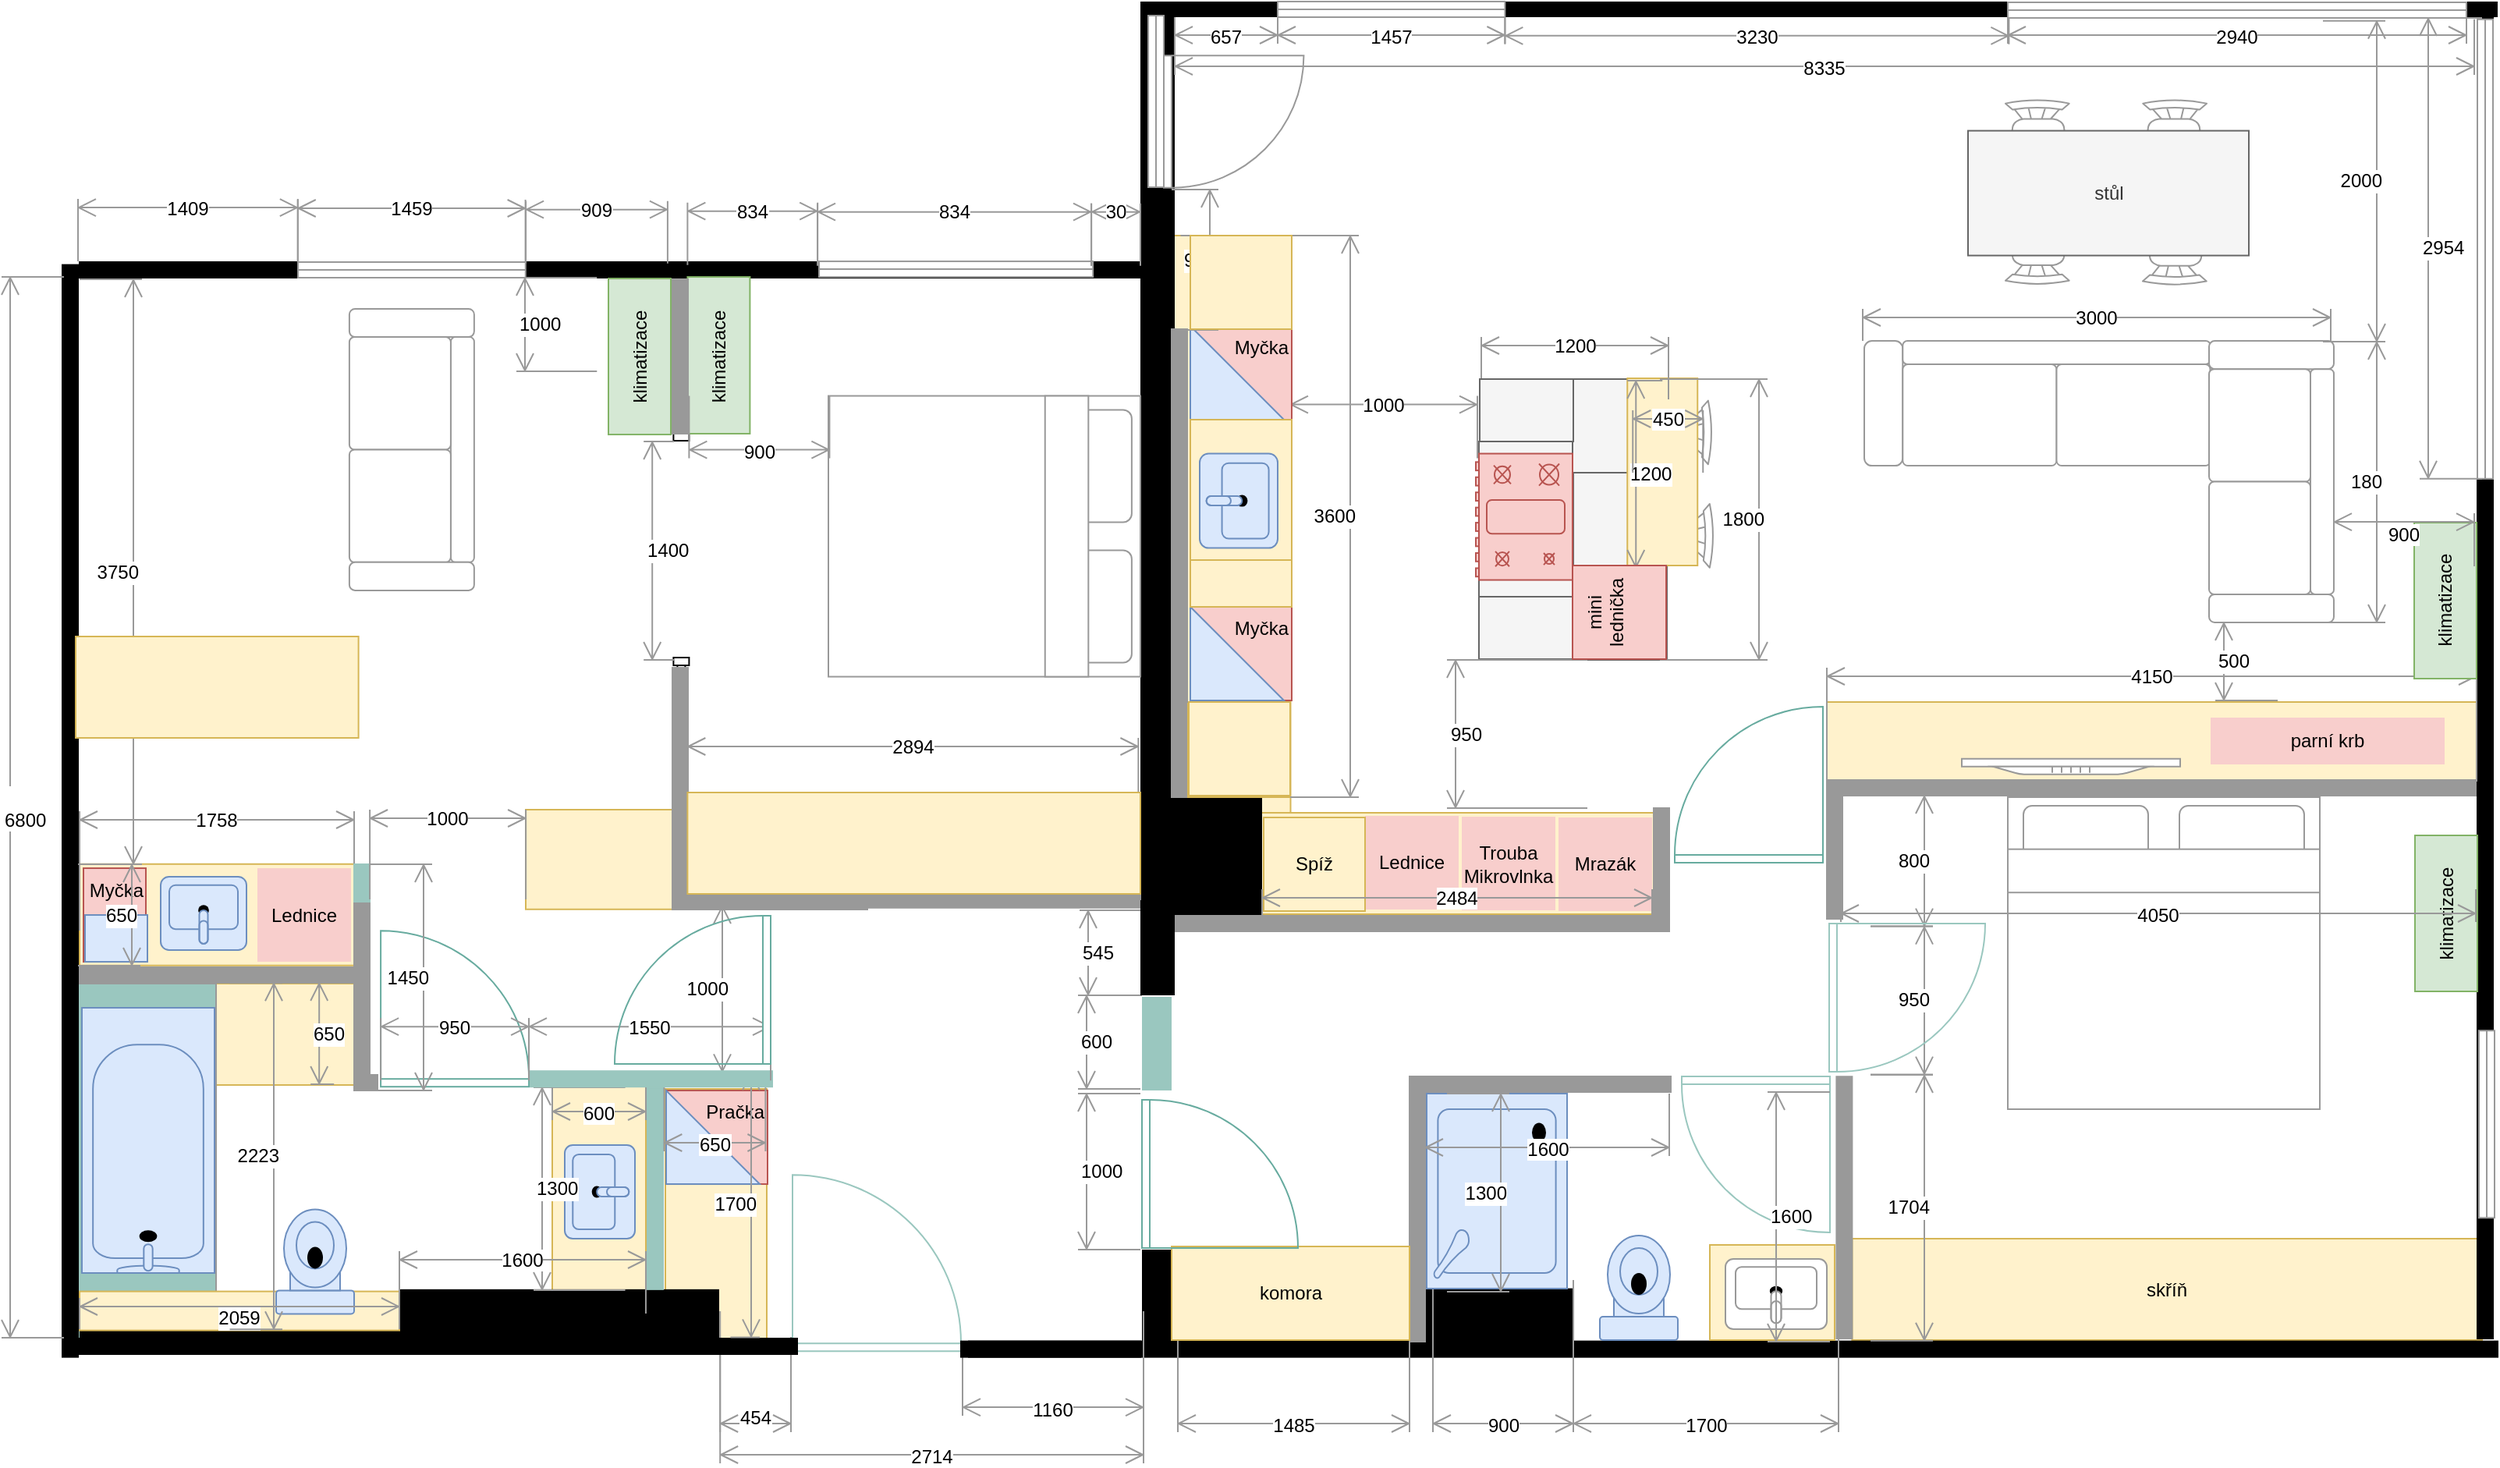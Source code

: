 <mxfile version="20.3.0" type="device" pages="2"><diagram name="final" id="XXkyyG7cjRjCyN1U1evf"><mxGraphModel dx="971" dy="581" grid="1" gridSize="10" guides="1" tooltips="1" connect="1" arrows="1" fold="1" page="1" pageScale="1" pageWidth="1600" pageHeight="900" math="0" shadow="0"><root><mxCell id="Y1d_Y8mFnG5rgUhIbYN4-0"/><mxCell id="Y1d_Y8mFnG5rgUhIbYN4-1" style="" parent="Y1d_Y8mFnG5rgUhIbYN4-0"/><mxCell id="wNwYOu1oSmd2B3xHvBIr-4" value="" style="verticalLabelPosition=bottom;html=1;verticalAlign=top;align=center;shape=mxgraph.floorplan.doorDoublePocket;dx=0.25;direction=south;" vertex="1" parent="Y1d_Y8mFnG5rgUhIbYN4-1"><mxGeometry x="520.7" y="945.02" width="10" height="297.98" as="geometry"/></mxCell><mxCell id="wNwYOu1oSmd2B3xHvBIr-9" value="" style="rounded=0;whiteSpace=wrap;html=1;strokeColor=#d6b656;fillColor=#fff2cc;" vertex="1" parent="Y1d_Y8mFnG5rgUhIbYN4-1"><mxGeometry x="426" y="1261" width="95" height="63.88" as="geometry"/></mxCell><mxCell id="dlaSFEgbOHSp_Yv1qm88-4" value="" style="rounded=0;whiteSpace=wrap;html=1;strokeColor=#d6b656;fillColor=#fff2cc;" parent="Y1d_Y8mFnG5rgUhIbYN4-1" vertex="1"><mxGeometry x="140" y="1295.88" width="176" height="65" as="geometry"/></mxCell><mxCell id="wNwYOu1oSmd2B3xHvBIr-12" value="Lednice" style="rounded=0;whiteSpace=wrap;html=1;strokeColor=none;fillColor=#f8cecc;" vertex="1" parent="Y1d_Y8mFnG5rgUhIbYN4-1"><mxGeometry x="254" y="1298.52" width="60" height="60" as="geometry"/></mxCell><mxCell id="umqtz5LBIBwp-vgU0rbR-0" value="" style="rounded=0;whiteSpace=wrap;html=1;strokeColor=#d6b656;fillColor=#fff2cc;" parent="Y1d_Y8mFnG5rgUhIbYN4-1" vertex="1"><mxGeometry x="840" y="893.5" width="76" height="60" as="geometry"/></mxCell><mxCell id="GzdEVBB69W_I0W28CCbH-23" value="" style="rounded=0;whiteSpace=wrap;html=1;strokeColor=none;fillColor=#9AC7BF;" parent="Y1d_Y8mFnG5rgUhIbYN4-1" vertex="1"><mxGeometry x="821" y="1381" width="19" height="60" as="geometry"/></mxCell><mxCell id="GzdEVBB69W_I0W28CCbH-20" value="" style="rounded=0;whiteSpace=wrap;html=1;strokeColor=#d6b656;fillColor=#fff2cc;" parent="Y1d_Y8mFnG5rgUhIbYN4-1" vertex="1"><mxGeometry x="227.5" y="1372.49" width="90" height="65" as="geometry"/></mxCell><mxCell id="Y1d_Y8mFnG5rgUhIbYN4-9" value="" style="rounded=0;whiteSpace=wrap;html=1;strokeColor=#d6b656;fillColor=#fff2cc;" parent="Y1d_Y8mFnG5rgUhIbYN4-1" vertex="1"><mxGeometry x="1260" y="1192" width="416.5" height="50" as="geometry"/></mxCell><mxCell id="kgIcj0SSi13MYvcokUcW-0" value="parní krb" style="rounded=0;whiteSpace=wrap;html=1;strokeColor=none;fillColor=#f8cecc;" parent="Y1d_Y8mFnG5rgUhIbYN4-1" vertex="1"><mxGeometry x="1506" y="1202" width="150" height="30" as="geometry"/></mxCell><mxCell id="Y1d_Y8mFnG5rgUhIbYN4-94" value="" style="rounded=0;whiteSpace=wrap;html=1;strokeColor=#666666;fillColor=#f5f5f5;fontColor=#333333;" parent="Y1d_Y8mFnG5rgUhIbYN4-1" vertex="1"><mxGeometry x="1037.5" y="985" width="120" height="180" as="geometry"/></mxCell><mxCell id="7KxGRzgdTxqcZrLjXmd6-15" value="" style="rounded=0;whiteSpace=wrap;html=1;strokeColor=#666666;fillColor=#f5f5f5;fontColor=#333333;" parent="Y1d_Y8mFnG5rgUhIbYN4-1" vertex="1"><mxGeometry x="1097.5" y="1045" width="60" height="60" as="geometry"/></mxCell><mxCell id="7KxGRzgdTxqcZrLjXmd6-16" value="" style="rounded=0;whiteSpace=wrap;html=1;strokeColor=#666666;fillColor=#f5f5f5;fontColor=#333333;" parent="Y1d_Y8mFnG5rgUhIbYN4-1" vertex="1"><mxGeometry x="1097.5" y="1105" width="60" height="60" as="geometry"/></mxCell><mxCell id="7KxGRzgdTxqcZrLjXmd6-9" value="" style="rounded=0;whiteSpace=wrap;html=1;strokeColor=#666666;fillColor=#f5f5f5;fontColor=#333333;" parent="Y1d_Y8mFnG5rgUhIbYN4-1" vertex="1"><mxGeometry x="1037" y="1025" width="60" height="100" as="geometry"/></mxCell><mxCell id="Y1d_Y8mFnG5rgUhIbYN4-13" value="" style="rounded=0;whiteSpace=wrap;html=1;strokeColor=#d6b656;fillColor=#fff2cc;" parent="Y1d_Y8mFnG5rgUhIbYN4-1" vertex="1"><mxGeometry x="841" y="893" width="75.25" height="440" as="geometry"/></mxCell><mxCell id="1fnJVqg-X14begiSK9a3-0" value="" style="rounded=0;whiteSpace=wrap;html=1;strokeColor=#999999;fillColor=#9AC7BF;" parent="Y1d_Y8mFnG5rgUhIbYN4-1" vertex="1"><mxGeometry x="137.5" y="1372.49" width="90" height="227.51" as="geometry"/></mxCell><mxCell id="Y1d_Y8mFnG5rgUhIbYN4-2" value="" style="rounded=0;whiteSpace=wrap;html=1;strokeColor=#d6b656;fillColor=#fff2cc;" parent="Y1d_Y8mFnG5rgUhIbYN4-1" vertex="1"><mxGeometry x="890" y="1263" width="259" height="65" as="geometry"/></mxCell><mxCell id="Y1d_Y8mFnG5rgUhIbYN4-3" value="" style="rounded=0;whiteSpace=wrap;html=1;strokeColor=#d6b656;fillColor=#fff2cc;" parent="Y1d_Y8mFnG5rgUhIbYN4-1" vertex="1"><mxGeometry x="515.5" y="1440" width="65" height="165" as="geometry"/></mxCell><mxCell id="Y1d_Y8mFnG5rgUhIbYN4-5" value="" style="rounded=0;whiteSpace=wrap;html=1;strokeColor=#d6b656;fillColor=#fff2cc;" parent="Y1d_Y8mFnG5rgUhIbYN4-1" vertex="1"><mxGeometry x="443" y="1438.51" width="60" height="133.98" as="geometry"/></mxCell><mxCell id="Y1d_Y8mFnG5rgUhIbYN4-6" value="" style="verticalLabelPosition=bottom;html=1;verticalAlign=top;align=center;shape=mxgraph.floorplan.chair;strokeColor=#999999;fillColor=#FFFFFF;direction=west;flipH=1;" parent="Y1d_Y8mFnG5rgUhIbYN4-1" vertex="1"><mxGeometry x="1374.5" y="872.6" width="41" height="52" as="geometry"/></mxCell><mxCell id="Y1d_Y8mFnG5rgUhIbYN4-7" value="" style="verticalLabelPosition=bottom;html=1;verticalAlign=top;align=center;shape=mxgraph.floorplan.chair;strokeColor=#999999;fillColor=#FFFFFF;direction=west;flipH=1;" parent="Y1d_Y8mFnG5rgUhIbYN4-1" vertex="1"><mxGeometry x="1462.5" y="873" width="41" height="52" as="geometry"/></mxCell><mxCell id="Y1d_Y8mFnG5rgUhIbYN4-8" value="" style="verticalLabelPosition=bottom;html=1;verticalAlign=top;align=center;shape=mxgraph.floorplan.couch;strokeColor=#999999;fillColor=#FFFFFF;direction=east;" parent="Y1d_Y8mFnG5rgUhIbYN4-1" vertex="1"><mxGeometry x="1284" y="960.53" width="246.5" height="80" as="geometry"/></mxCell><mxCell id="Y1d_Y8mFnG5rgUhIbYN4-10" value="" style="verticalLabelPosition=bottom;html=1;verticalAlign=top;align=center;shape=mxgraph.floorplan.chair;strokeColor=#999999;fillColor=#FFFFFF;direction=south;" parent="Y1d_Y8mFnG5rgUhIbYN4-1" vertex="1"><mxGeometry x="1135.63" y="1065" width="52" height="41" as="geometry"/></mxCell><mxCell id="Y1d_Y8mFnG5rgUhIbYN4-11" value="" style="verticalLabelPosition=bottom;html=1;verticalAlign=top;align=center;shape=mxgraph.floorplan.chair;strokeColor=#999999;fillColor=#FFFFFF;direction=south;" parent="Y1d_Y8mFnG5rgUhIbYN4-1" vertex="1"><mxGeometry x="1134.63" y="998.77" width="52" height="41" as="geometry"/></mxCell><mxCell id="Y1d_Y8mFnG5rgUhIbYN4-12" value="skříň" style="rounded=0;whiteSpace=wrap;html=1;strokeColor=#d6b656;fillColor=#fff2cc;" parent="Y1d_Y8mFnG5rgUhIbYN4-1" vertex="1"><mxGeometry x="1276.2" y="1536" width="403.8" height="65" as="geometry"/></mxCell><mxCell id="Y1d_Y8mFnG5rgUhIbYN4-14" value="" style="verticalLabelPosition=bottom;html=1;verticalAlign=top;align=center;shape=mxgraph.floorplan.wall;fillColor=strokeColor;strokeColor=#999999;" parent="Y1d_Y8mFnG5rgUhIbYN4-1" vertex="1"><mxGeometry x="1260" y="1242" width="420" height="10" as="geometry"/></mxCell><mxCell id="Y1d_Y8mFnG5rgUhIbYN4-15" value="" style="verticalLabelPosition=bottom;html=1;verticalAlign=top;align=center;shape=mxgraph.floorplan.wall;fillColor=#000000;" parent="Y1d_Y8mFnG5rgUhIbYN4-1" vertex="1"><mxGeometry x="140" y="910" width="380" height="10" as="geometry"/></mxCell><mxCell id="Y1d_Y8mFnG5rgUhIbYN4-16" value="" style="verticalLabelPosition=bottom;html=1;verticalAlign=top;align=center;shape=mxgraph.floorplan.wall;fillColor=#000000;direction=south;" parent="Y1d_Y8mFnG5rgUhIbYN4-1" vertex="1"><mxGeometry x="129" y="911.82" width="10" height="700" as="geometry"/></mxCell><mxCell id="Y1d_Y8mFnG5rgUhIbYN4-17" value="" style="verticalLabelPosition=bottom;html=1;verticalAlign=top;align=center;shape=mxgraph.floorplan.wall;fillColor=#000000;" parent="Y1d_Y8mFnG5rgUhIbYN4-1" vertex="1"><mxGeometry x="520" y="910" width="310" height="10" as="geometry"/></mxCell><mxCell id="Y1d_Y8mFnG5rgUhIbYN4-18" value="" style="verticalLabelPosition=bottom;html=1;verticalAlign=top;align=center;shape=mxgraph.floorplan.wall;fillColor=#000000;strokeColor=none;" parent="Y1d_Y8mFnG5rgUhIbYN4-1" vertex="1"><mxGeometry x="820" y="743" width="870" height="10" as="geometry"/></mxCell><mxCell id="Y1d_Y8mFnG5rgUhIbYN4-19" value="" style="verticalLabelPosition=bottom;html=1;verticalAlign=top;align=center;shape=mxgraph.floorplan.wall;fillColor=#000000;direction=south;" parent="Y1d_Y8mFnG5rgUhIbYN4-1" vertex="1"><mxGeometry x="1677" y="750" width="10" height="850" as="geometry"/></mxCell><mxCell id="Y1d_Y8mFnG5rgUhIbYN4-20" value="" style="verticalLabelPosition=bottom;html=1;verticalAlign=top;align=center;shape=mxgraph.floorplan.wall;fillColor=#000000;" parent="Y1d_Y8mFnG5rgUhIbYN4-1" vertex="1"><mxGeometry x="140" y="1600" width="460" height="10" as="geometry"/></mxCell><mxCell id="Y1d_Y8mFnG5rgUhIbYN4-21" value="" style="verticalLabelPosition=bottom;html=1;verticalAlign=top;align=center;shape=mxgraph.floorplan.wall;fillColor=#000000;" parent="Y1d_Y8mFnG5rgUhIbYN4-1" vertex="1"><mxGeometry x="710" y="1601.82" width="980" height="10" as="geometry"/></mxCell><mxCell id="Y1d_Y8mFnG5rgUhIbYN4-22" value="" style="rounded=0;whiteSpace=wrap;html=1;strokeColor=none;fillColor=#000000;" parent="Y1d_Y8mFnG5rgUhIbYN4-1" vertex="1"><mxGeometry x="820" y="750" width="22" height="580" as="geometry"/></mxCell><mxCell id="Y1d_Y8mFnG5rgUhIbYN4-23" value="" style="rounded=0;whiteSpace=wrap;html=1;strokeColor=none;fillColor=#000000;" parent="Y1d_Y8mFnG5rgUhIbYN4-1" vertex="1"><mxGeometry x="821" y="1543" width="22.5" height="60" as="geometry"/></mxCell><mxCell id="Y1d_Y8mFnG5rgUhIbYN4-25" value="" style="verticalLabelPosition=bottom;html=1;verticalAlign=top;align=center;shape=mxgraph.floorplan.window;strokeColor=#999999;fillColor=#FFFFFF;" parent="Y1d_Y8mFnG5rgUhIbYN4-1" vertex="1"><mxGeometry x="280" y="910" width="145.9" height="10" as="geometry"/></mxCell><mxCell id="Y1d_Y8mFnG5rgUhIbYN4-26" value="" style="verticalLabelPosition=bottom;html=1;verticalAlign=top;align=center;shape=mxgraph.floorplan.window;strokeColor=#999999;fillColor=#FFFFFF;" parent="Y1d_Y8mFnG5rgUhIbYN4-1" vertex="1"><mxGeometry x="614" y="909.53" width="175.6" height="10" as="geometry"/></mxCell><mxCell id="Y1d_Y8mFnG5rgUhIbYN4-27" value="" style="verticalLabelPosition=bottom;html=1;verticalAlign=top;align=center;shape=mxgraph.floorplan.window;strokeColor=#999999;fillColor=#FFFFFF;flipV=1;" parent="Y1d_Y8mFnG5rgUhIbYN4-1" vertex="1"><mxGeometry x="908" y="743" width="145.7" height="10" as="geometry"/></mxCell><mxCell id="Y1d_Y8mFnG5rgUhIbYN4-28" value="" style="verticalLabelPosition=bottom;html=1;verticalAlign=top;align=center;shape=mxgraph.floorplan.window;strokeColor=#999999;fillColor=#FFFFFF;" parent="Y1d_Y8mFnG5rgUhIbYN4-1" vertex="1"><mxGeometry x="1376" y="743.5" width="294" height="10" as="geometry"/></mxCell><mxCell id="Y1d_Y8mFnG5rgUhIbYN4-29" value="" style="verticalLabelPosition=bottom;html=1;verticalAlign=top;align=center;shape=mxgraph.floorplan.window;strokeColor=#999999;fillColor=#FFFFFF;direction=south;" parent="Y1d_Y8mFnG5rgUhIbYN4-1" vertex="1"><mxGeometry x="1678" y="1402.64" width="10" height="120" as="geometry"/></mxCell><mxCell id="Y1d_Y8mFnG5rgUhIbYN4-30" value="" style="verticalLabelPosition=bottom;html=1;verticalAlign=top;align=center;shape=mxgraph.floorplan.window;strokeColor=#999999;fillColor=#FFFFFF;direction=south;" parent="Y1d_Y8mFnG5rgUhIbYN4-1" vertex="1"><mxGeometry x="820" y="752" width="20" height="110" as="geometry"/></mxCell><mxCell id="Y1d_Y8mFnG5rgUhIbYN4-31" value="" style="verticalLabelPosition=bottom;html=1;verticalAlign=top;align=center;shape=mxgraph.floorplan.doorRight;aspect=fixed;strokeColor=#999999;fillColor=#FFFFFF;direction=north;" parent="Y1d_Y8mFnG5rgUhIbYN4-1" vertex="1"><mxGeometry x="835" y="777.64" width="90" height="84.71" as="geometry"/></mxCell><mxCell id="Y1d_Y8mFnG5rgUhIbYN4-33" value="1000" style="shape=dimension;direction=south;whiteSpace=wrap;html=1;align=left;points=[];verticalAlign=middle;labelBackgroundColor=#ffffff;strokeColor=#999999;" parent="Y1d_Y8mFnG5rgUhIbYN4-1" vertex="1"><mxGeometry x="780" y="1443" width="40" height="100" as="geometry"/></mxCell><mxCell id="Y1d_Y8mFnG5rgUhIbYN4-36" value="2714" style="shape=dimension;whiteSpace=wrap;html=1;align=center;points=[];verticalAlign=bottom;spacingBottom=-5;labelBackgroundColor=#ffffff;strokeColor=#999999;" parent="Y1d_Y8mFnG5rgUhIbYN4-1" vertex="1"><mxGeometry x="550.6" y="1582.51" width="271.4" height="97.49" as="geometry"/></mxCell><mxCell id="Y1d_Y8mFnG5rgUhIbYN4-37" value="454" style="shape=dimension;direction=west;whiteSpace=wrap;html=1;align=center;points=[];verticalAlign=bottom;spacingTop=-8;labelBackgroundColor=#ffffff;strokeColor=#999999;flipH=1;flipV=1;" parent="Y1d_Y8mFnG5rgUhIbYN4-1" vertex="1"><mxGeometry x="550.6" y="1599.01" width="45.4" height="60.99" as="geometry"/></mxCell><mxCell id="Y1d_Y8mFnG5rgUhIbYN4-44" value="545" style="shape=dimension;direction=south;whiteSpace=wrap;html=1;align=left;points=[];verticalAlign=middle;labelBackgroundColor=#ffffff;strokeColor=#999999;" parent="Y1d_Y8mFnG5rgUhIbYN4-1" vertex="1"><mxGeometry x="781" y="1325.5" width="40" height="54.5" as="geometry"/></mxCell><mxCell id="Y1d_Y8mFnG5rgUhIbYN4-49" value="2894" style="shape=dimension;direction=west;whiteSpace=wrap;html=1;align=center;points=[];verticalAlign=top;spacingTop=-8;labelBackgroundColor=#ffffff;strokeColor=#999999;fillColor=#999999;" parent="Y1d_Y8mFnG5rgUhIbYN4-1" vertex="1"><mxGeometry x="529.7" y="1215" width="289" height="45" as="geometry"/></mxCell><mxCell id="Y1d_Y8mFnG5rgUhIbYN4-50" value="1409" style="shape=dimension;direction=west;whiteSpace=wrap;html=1;align=center;points=[];verticalAlign=top;spacingTop=-8;labelBackgroundColor=#ffffff;strokeColor=#999999;fillColor=#999999;" parent="Y1d_Y8mFnG5rgUhIbYN4-1" vertex="1"><mxGeometry x="139" y="869.53" width="140.9" height="40" as="geometry"/></mxCell><mxCell id="Y1d_Y8mFnG5rgUhIbYN4-51" value="1459" style="shape=dimension;direction=west;whiteSpace=wrap;html=1;align=center;points=[];verticalAlign=top;spacingTop=-8;labelBackgroundColor=#ffffff;strokeColor=#999999;fillColor=#999999;" parent="Y1d_Y8mFnG5rgUhIbYN4-1" vertex="1"><mxGeometry x="279.9" y="870" width="145.9" height="40" as="geometry"/></mxCell><mxCell id="Y1d_Y8mFnG5rgUhIbYN4-52" value="909" style="shape=dimension;direction=west;whiteSpace=wrap;html=1;align=center;points=[];verticalAlign=top;spacingTop=-8;labelBackgroundColor=#ffffff;strokeColor=#999999;fillColor=#999999;" parent="Y1d_Y8mFnG5rgUhIbYN4-1" vertex="1"><mxGeometry x="426.05" y="870.82" width="90.9" height="40" as="geometry"/></mxCell><mxCell id="Y1d_Y8mFnG5rgUhIbYN4-53" value="1160" style="shape=dimension;whiteSpace=wrap;html=1;align=center;points=[];verticalAlign=bottom;spacingBottom=-5;labelBackgroundColor=#ffffff;strokeColor=#999999;fillColor=#999999;" parent="Y1d_Y8mFnG5rgUhIbYN4-1" vertex="1"><mxGeometry x="706" y="1609.51" width="116" height="40" as="geometry"/></mxCell><mxCell id="Y1d_Y8mFnG5rgUhIbYN4-54" value="" style="verticalLabelPosition=bottom;html=1;verticalAlign=top;align=center;shape=mxgraph.floorplan.doorRight;aspect=fixed;direction=west;strokeColor=#9AC7BF;" parent="Y1d_Y8mFnG5rgUhIbYN4-1" vertex="1"><mxGeometry x="597" y="1493.37" width="108" height="114.76" as="geometry"/></mxCell><mxCell id="Y1d_Y8mFnG5rgUhIbYN4-55" value="" style="verticalLabelPosition=bottom;html=1;verticalAlign=top;align=center;shape=mxgraph.floorplan.wall;fillColor=#000000;" parent="Y1d_Y8mFnG5rgUhIbYN4-1" vertex="1"><mxGeometry x="705" y="1601.82" width="115" height="10" as="geometry"/></mxCell><mxCell id="Y1d_Y8mFnG5rgUhIbYN4-56" value="834" style="shape=dimension;direction=west;whiteSpace=wrap;html=1;align=center;points=[];verticalAlign=top;spacingTop=-8;labelBackgroundColor=#ffffff;strokeColor=#999999;fillColor=#999999;" parent="Y1d_Y8mFnG5rgUhIbYN4-1" vertex="1"><mxGeometry x="529.7" y="871.82" width="83.4" height="40" as="geometry"/></mxCell><mxCell id="Y1d_Y8mFnG5rgUhIbYN4-57" value="834" style="shape=dimension;direction=west;whiteSpace=wrap;html=1;align=center;points=[];verticalAlign=top;spacingTop=-8;labelBackgroundColor=#ffffff;strokeColor=#999999;fillColor=#999999;" parent="Y1d_Y8mFnG5rgUhIbYN4-1" vertex="1"><mxGeometry x="613" y="872.35" width="175.5" height="40" as="geometry"/></mxCell><mxCell id="Y1d_Y8mFnG5rgUhIbYN4-58" value="30" style="shape=dimension;direction=west;whiteSpace=wrap;html=1;align=center;points=[];verticalAlign=top;spacingTop=-8;labelBackgroundColor=#ffffff;strokeColor=#999999;fillColor=#999999;" parent="Y1d_Y8mFnG5rgUhIbYN4-1" vertex="1"><mxGeometry x="788.6" y="872.35" width="31.4" height="40" as="geometry"/></mxCell><mxCell id="Y1d_Y8mFnG5rgUhIbYN4-59" value="1485" style="shape=dimension;whiteSpace=wrap;html=1;align=center;points=[];verticalAlign=bottom;spacingBottom=-5;labelBackgroundColor=#ffffff;strokeColor=#999999;" parent="Y1d_Y8mFnG5rgUhIbYN4-1" vertex="1"><mxGeometry x="844" y="1562.51" width="148.5" height="97.49" as="geometry"/></mxCell><mxCell id="Y1d_Y8mFnG5rgUhIbYN4-60" value="4150" style="shape=dimension;direction=west;whiteSpace=wrap;html=1;align=center;points=[];verticalAlign=top;spacingTop=-8;labelBackgroundColor=#ffffff;strokeColor=#999999;fillColor=#999999;" parent="Y1d_Y8mFnG5rgUhIbYN4-1" vertex="1"><mxGeometry x="1260" y="1170" width="416.5" height="73" as="geometry"/></mxCell><mxCell id="Y1d_Y8mFnG5rgUhIbYN4-62" value="" style="rounded=0;whiteSpace=wrap;html=1;strokeColor=#999999;fillColor=#999999;" parent="Y1d_Y8mFnG5rgUhIbYN4-1" vertex="1"><mxGeometry x="1260" y="1243" width="10" height="88" as="geometry"/></mxCell><mxCell id="Y1d_Y8mFnG5rgUhIbYN4-63" value="800" style="shape=dimension;direction=north;whiteSpace=wrap;html=1;align=right;points=[];verticalAlign=middle;labelBackgroundColor=#ffffff;strokeColor=#999999;fillColor=#999999;" parent="Y1d_Y8mFnG5rgUhIbYN4-1" vertex="1"><mxGeometry x="1288" y="1252" width="40" height="83.8" as="geometry"/></mxCell><mxCell id="Y1d_Y8mFnG5rgUhIbYN4-64" value="1704" style="shape=dimension;direction=north;whiteSpace=wrap;html=1;align=right;points=[];verticalAlign=middle;labelBackgroundColor=#ffffff;strokeColor=#999999;fillColor=#999999;" parent="Y1d_Y8mFnG5rgUhIbYN4-1" vertex="1"><mxGeometry x="1288" y="1431" width="40" height="170.4" as="geometry"/></mxCell><mxCell id="Y1d_Y8mFnG5rgUhIbYN4-65" value="950" style="shape=dimension;direction=north;whiteSpace=wrap;html=1;align=right;points=[];verticalAlign=middle;labelBackgroundColor=#ffffff;strokeColor=#999999;fillColor=#999999;" parent="Y1d_Y8mFnG5rgUhIbYN4-1" vertex="1"><mxGeometry x="1288" y="1335.8" width="40" height="95" as="geometry"/></mxCell><mxCell id="Y1d_Y8mFnG5rgUhIbYN4-66" value="" style="rounded=0;whiteSpace=wrap;html=1;strokeColor=none;fillColor=#000000;" parent="Y1d_Y8mFnG5rgUhIbYN4-1" vertex="1"><mxGeometry x="1000" y="1567.81" width="97.5" height="34" as="geometry"/></mxCell><mxCell id="Y1d_Y8mFnG5rgUhIbYN4-67" value="900" style="shape=dimension;whiteSpace=wrap;html=1;align=center;points=[];verticalAlign=bottom;spacingBottom=-5;labelBackgroundColor=#ffffff;strokeColor=#999999;" parent="Y1d_Y8mFnG5rgUhIbYN4-1" vertex="1"><mxGeometry x="1007.5" y="1562.51" width="90" height="97.49" as="geometry"/></mxCell><mxCell id="Y1d_Y8mFnG5rgUhIbYN4-68" value="1700" style="shape=dimension;whiteSpace=wrap;html=1;align=center;points=[];verticalAlign=bottom;spacingBottom=-5;labelBackgroundColor=#ffffff;strokeColor=#999999;" parent="Y1d_Y8mFnG5rgUhIbYN4-1" vertex="1"><mxGeometry x="1097.5" y="1562.51" width="170" height="97.49" as="geometry"/></mxCell><mxCell id="Y1d_Y8mFnG5rgUhIbYN4-69" value="" style="rounded=0;whiteSpace=wrap;html=1;strokeColor=none;fillColor=#000000;" parent="Y1d_Y8mFnG5rgUhIbYN4-1" vertex="1"><mxGeometry x="840" y="1253" width="58" height="77" as="geometry"/></mxCell><mxCell id="Y1d_Y8mFnG5rgUhIbYN4-70" value="" style="verticalLabelPosition=bottom;html=1;verticalAlign=top;align=center;shape=mxgraph.floorplan.wall;fillColor=strokeColor;direction=south;strokeColor=#999999;" parent="Y1d_Y8mFnG5rgUhIbYN4-1" vertex="1"><mxGeometry x="840" y="953" width="10" height="300" as="geometry"/></mxCell><mxCell id="Y1d_Y8mFnG5rgUhIbYN4-71" value="3600" style="shape=dimension;direction=north;whiteSpace=wrap;html=1;align=right;points=[];verticalAlign=middle;labelBackgroundColor=#ffffff;strokeColor=#999999;fillColor=#999999;" parent="Y1d_Y8mFnG5rgUhIbYN4-1" vertex="1"><mxGeometry x="845.7" y="893" width="114.3" height="360" as="geometry"/></mxCell><mxCell id="Y1d_Y8mFnG5rgUhIbYN4-75" value="2954" style="shape=dimension;direction=south;whiteSpace=wrap;html=1;align=left;points=[];verticalAlign=middle;labelBackgroundColor=#ffffff;strokeColor=#999999;fillColor=#999999;" parent="Y1d_Y8mFnG5rgUhIbYN4-1" vertex="1"><mxGeometry x="1640" y="753.5" width="40" height="295.4" as="geometry"/></mxCell><mxCell id="Y1d_Y8mFnG5rgUhIbYN4-76" value="" style="verticalLabelPosition=bottom;html=1;verticalAlign=top;align=center;shape=mxgraph.floorplan.window;strokeColor=#999999;fillColor=#FFFFFF;direction=south;" parent="Y1d_Y8mFnG5rgUhIbYN4-1" vertex="1"><mxGeometry x="1677" y="754.4" width="10" height="294.5" as="geometry"/></mxCell><mxCell id="Y1d_Y8mFnG5rgUhIbYN4-77" value="8335" style="shape=dimension;whiteSpace=wrap;html=1;align=center;points=[];verticalAlign=bottom;spacingBottom=-5;labelBackgroundColor=#ffffff;strokeColor=#999999;fillColor=#999999;" parent="Y1d_Y8mFnG5rgUhIbYN4-1" vertex="1"><mxGeometry x="842" y="754.4" width="833" height="35.6" as="geometry"/></mxCell><mxCell id="Y1d_Y8mFnG5rgUhIbYN4-78" value="2940" style="shape=dimension;whiteSpace=wrap;html=1;align=center;points=[];verticalAlign=bottom;spacingBottom=-5;labelBackgroundColor=#ffffff;strokeColor=#999999;fillColor=#999999;" parent="Y1d_Y8mFnG5rgUhIbYN4-1" vertex="1"><mxGeometry x="1376" y="750" width="294" height="20" as="geometry"/></mxCell><mxCell id="Y1d_Y8mFnG5rgUhIbYN4-79" value="657" style="shape=dimension;whiteSpace=wrap;html=1;align=center;points=[];verticalAlign=bottom;spacingBottom=-5;labelBackgroundColor=#ffffff;strokeColor=#999999;fillColor=#999999;" parent="Y1d_Y8mFnG5rgUhIbYN4-1" vertex="1"><mxGeometry x="842" y="753" width="66" height="17" as="geometry"/></mxCell><mxCell id="Y1d_Y8mFnG5rgUhIbYN4-80" value="1457" style="shape=dimension;whiteSpace=wrap;html=1;align=center;points=[];verticalAlign=bottom;spacingBottom=-5;labelBackgroundColor=#ffffff;strokeColor=#999999;fillColor=#999999;" parent="Y1d_Y8mFnG5rgUhIbYN4-1" vertex="1"><mxGeometry x="908" y="753" width="145.7" height="17" as="geometry"/></mxCell><mxCell id="Y1d_Y8mFnG5rgUhIbYN4-81" value="3230" style="shape=dimension;whiteSpace=wrap;html=1;align=center;points=[];verticalAlign=bottom;spacingBottom=-5;labelBackgroundColor=#ffffff;strokeColor=#999999;fillColor=#999999;" parent="Y1d_Y8mFnG5rgUhIbYN4-1" vertex="1"><mxGeometry x="1053.7" y="753.4" width="323" height="17" as="geometry"/></mxCell><mxCell id="Y1d_Y8mFnG5rgUhIbYN4-82" value="768" style="shape=dimension;direction=west;whiteSpace=wrap;html=1;align=center;points=[];verticalAlign=top;spacingTop=-8;labelBackgroundColor=#ffffff;strokeColor=#999999;fillColor=#999999;" parent="Y1d_Y8mFnG5rgUhIbYN4-1" vertex="1"><mxGeometry x="743" y="1276.4" width="77" height="40" as="geometry"/></mxCell><mxCell id="Y1d_Y8mFnG5rgUhIbYN4-83" value="" style="verticalLabelPosition=bottom;html=1;verticalAlign=top;align=center;shape=mxgraph.floorplan.wall;fillColor=strokeColor;strokeColor=#999999;" parent="Y1d_Y8mFnG5rgUhIbYN4-1" vertex="1"><mxGeometry x="620" y="1313.88" width="200" height="10" as="geometry"/></mxCell><mxCell id="Y1d_Y8mFnG5rgUhIbYN4-87" value="&lt;br&gt;6800" style="shape=dimension;direction=south;whiteSpace=wrap;html=1;align=left;points=[];verticalAlign=middle;labelBackgroundColor=#ffffff;strokeColor=#999999;fillColor=#999999;" parent="Y1d_Y8mFnG5rgUhIbYN4-1" vertex="1"><mxGeometry x="90" y="919.53" width="40" height="680" as="geometry"/></mxCell><mxCell id="Y1d_Y8mFnG5rgUhIbYN4-90" value="" style="verticalLabelPosition=bottom;html=1;verticalAlign=top;align=center;shape=mxgraph.floorplan.wallCorner;fillColor=strokeColor;strokeColor=#999999;" parent="Y1d_Y8mFnG5rgUhIbYN4-1" vertex="1"><mxGeometry x="992.5" y="1432" width="167.5" height="170" as="geometry"/></mxCell><mxCell id="Y1d_Y8mFnG5rgUhIbYN4-91" value="" style="verticalLabelPosition=bottom;html=1;verticalAlign=top;align=center;shape=mxgraph.floorplan.wall;fillColor=strokeColor;direction=south;strokeColor=#999999;" parent="Y1d_Y8mFnG5rgUhIbYN4-1" vertex="1"><mxGeometry x="1266.2" y="1432.13" width="10" height="167.87" as="geometry"/></mxCell><mxCell id="Y1d_Y8mFnG5rgUhIbYN4-92" value="Trouba&lt;br&gt;Mikrovlnka" style="rounded=0;whiteSpace=wrap;html=1;strokeColor=none;fillColor=#f8cecc;" parent="Y1d_Y8mFnG5rgUhIbYN4-1" vertex="1"><mxGeometry x="1026" y="1265.53" width="60" height="60" as="geometry"/></mxCell><mxCell id="Y1d_Y8mFnG5rgUhIbYN4-93" value="Mrazák" style="rounded=0;whiteSpace=wrap;html=1;strokeColor=none;fillColor=#f8cecc;" parent="Y1d_Y8mFnG5rgUhIbYN4-1" vertex="1"><mxGeometry x="1088" y="1266" width="60" height="60" as="geometry"/></mxCell><mxCell id="Y1d_Y8mFnG5rgUhIbYN4-95" value="1000" style="shape=dimension;direction=west;whiteSpace=wrap;html=1;align=center;points=[];verticalAlign=top;spacingTop=-8;labelBackgroundColor=#ffffff;strokeColor=#999999;fillColor=#999999;" parent="Y1d_Y8mFnG5rgUhIbYN4-1" vertex="1"><mxGeometry x="916" y="995.77" width="120" height="40" as="geometry"/></mxCell><mxCell id="Y1d_Y8mFnG5rgUhIbYN4-99" value="Myčka" style="rounded=0;whiteSpace=wrap;html=1;strokeColor=#b85450;fillColor=#f8cecc;verticalAlign=top;align=right;" parent="Y1d_Y8mFnG5rgUhIbYN4-1" vertex="1"><mxGeometry x="852" y="951" width="65" height="60" as="geometry"/></mxCell><mxCell id="Y1d_Y8mFnG5rgUhIbYN4-102" value="" style="rounded=0;whiteSpace=wrap;html=1;strokeColor=#d6b656;fillColor=#fff2cc;" parent="Y1d_Y8mFnG5rgUhIbYN4-1" vertex="1"><mxGeometry x="1132.13" y="984.5" width="45" height="120" as="geometry"/></mxCell><mxCell id="Y1d_Y8mFnG5rgUhIbYN4-103" value="" style="verticalLabelPosition=bottom;html=1;verticalAlign=top;align=center;shape=mxgraph.floorplan.doorLeft;strokeColor=#9AC7BF;fillColor=#FFFFFF;direction=north;flipV=1;" parent="Y1d_Y8mFnG5rgUhIbYN4-1" vertex="1"><mxGeometry x="1261.5" y="1334" width="85" height="95" as="geometry"/></mxCell><mxCell id="Y1d_Y8mFnG5rgUhIbYN4-104" value="" style="verticalLabelPosition=bottom;html=1;verticalAlign=top;align=center;shape=mxgraph.floorplan.bed_double;strokeColor=#999999;fillColor=#FFFFFF;direction=east;" parent="Y1d_Y8mFnG5rgUhIbYN4-1" vertex="1"><mxGeometry x="1376" y="1253" width="200" height="200" as="geometry"/></mxCell><mxCell id="Y1d_Y8mFnG5rgUhIbYN4-105" value="" style="verticalLabelPosition=bottom;html=1;verticalAlign=top;align=center;shape=mxgraph.floorplan.shower;strokeColor=#6c8ebf;fillColor=#dae8fc;direction=west;" parent="Y1d_Y8mFnG5rgUhIbYN4-1" vertex="1"><mxGeometry x="1003.5" y="1443" width="90" height="125" as="geometry"/></mxCell><mxCell id="Y1d_Y8mFnG5rgUhIbYN4-106" value="" style="verticalLabelPosition=bottom;html=1;verticalAlign=top;align=center;shape=mxgraph.floorplan.toilet;strokeColor=#6c8ebf;fillColor=#dae8fc;direction=west;" parent="Y1d_Y8mFnG5rgUhIbYN4-1" vertex="1"><mxGeometry x="1114.5" y="1534" width="50" height="67" as="geometry"/></mxCell><mxCell id="Y1d_Y8mFnG5rgUhIbYN4-107" value="" style="verticalLabelPosition=bottom;html=1;verticalAlign=top;align=center;shape=mxgraph.floorplan.doorLeft;strokeColor=#9AC7BF;fillColor=#FFFFFF;direction=east;flipV=0;flipH=1;" parent="Y1d_Y8mFnG5rgUhIbYN4-1" vertex="1"><mxGeometry x="1167" y="1432" width="95" height="85" as="geometry"/></mxCell><mxCell id="Y1d_Y8mFnG5rgUhIbYN4-108" value="" style="verticalLabelPosition=bottom;html=1;verticalAlign=top;align=center;shape=mxgraph.floorplan.range_2;strokeColor=#b85450;fillColor=#f8cecc;direction=south;" parent="Y1d_Y8mFnG5rgUhIbYN4-1" vertex="1"><mxGeometry x="1035" y="1032.77" width="62" height="81" as="geometry"/></mxCell><mxCell id="Y1d_Y8mFnG5rgUhIbYN4-109" value="" style="rounded=0;whiteSpace=wrap;html=1;strokeColor=#d6b656;fillColor=#fff2cc;" parent="Y1d_Y8mFnG5rgUhIbYN4-1" vertex="1"><mxGeometry x="1185" y="1540" width="80" height="61" as="geometry"/></mxCell><mxCell id="Y1d_Y8mFnG5rgUhIbYN4-110" value="" style="verticalLabelPosition=bottom;html=1;verticalAlign=top;align=center;shape=mxgraph.floorplan.sink_2;strokeColor=#999999;fillColor=#FFFFFF;direction=west;" parent="Y1d_Y8mFnG5rgUhIbYN4-1" vertex="1"><mxGeometry x="1195" y="1549.01" width="65" height="45" as="geometry"/></mxCell><mxCell id="Y1d_Y8mFnG5rgUhIbYN4-112" value="" style="verticalLabelPosition=bottom;html=1;verticalAlign=top;align=center;shape=mxgraph.floorplan.couch;strokeColor=#999999;fillColor=#FFFFFF;direction=south;" parent="Y1d_Y8mFnG5rgUhIbYN4-1" vertex="1"><mxGeometry x="1505" y="960.53" width="80" height="180.47" as="geometry"/></mxCell><mxCell id="Y1d_Y8mFnG5rgUhIbYN4-113" value="3000" style="shape=dimension;direction=west;whiteSpace=wrap;html=1;align=center;points=[];verticalAlign=top;spacingTop=-8;labelBackgroundColor=#ffffff;strokeColor=#999999;fillColor=#FFFFFF;" parent="Y1d_Y8mFnG5rgUhIbYN4-1" vertex="1"><mxGeometry x="1283" y="940" width="300" height="20.53" as="geometry"/></mxCell><mxCell id="Y1d_Y8mFnG5rgUhIbYN4-114" value="180" style="shape=dimension;direction=north;whiteSpace=wrap;html=1;align=right;points=[];verticalAlign=middle;labelBackgroundColor=#ffffff;strokeColor=#999999;fillColor=#FFFFFF;" parent="Y1d_Y8mFnG5rgUhIbYN4-1" vertex="1"><mxGeometry x="1578" y="961" width="40" height="180" as="geometry"/></mxCell><mxCell id="Y1d_Y8mFnG5rgUhIbYN4-116" value="komora" style="rounded=0;whiteSpace=wrap;html=1;strokeColor=#d6b656;fillColor=#fff2cc;" parent="Y1d_Y8mFnG5rgUhIbYN4-1" vertex="1"><mxGeometry x="840" y="1541" width="152.5" height="60" as="geometry"/></mxCell><mxCell id="Y1d_Y8mFnG5rgUhIbYN4-117" value="" style="verticalLabelPosition=bottom;html=1;verticalAlign=top;align=center;shape=mxgraph.floorplan.chair;strokeColor=#999999;fillColor=#FFFFFF;direction=east;" parent="Y1d_Y8mFnG5rgUhIbYN4-1" vertex="1"><mxGeometry x="1374.5" y="805.6" width="41" height="52" as="geometry"/></mxCell><mxCell id="Y1d_Y8mFnG5rgUhIbYN4-120" value="" style="verticalLabelPosition=bottom;html=1;verticalAlign=top;align=center;shape=mxgraph.floorplan.bathtub;strokeColor=#6c8ebf;fillColor=#dae8fc;direction=north;" parent="Y1d_Y8mFnG5rgUhIbYN4-1" vertex="1"><mxGeometry x="141.5" y="1388.0" width="85" height="170" as="geometry"/></mxCell><mxCell id="Y1d_Y8mFnG5rgUhIbYN4-122" value="" style="verticalLabelPosition=bottom;html=1;verticalAlign=top;align=center;shape=mxgraph.floorplan.sink_2;strokeColor=#6c8ebf;fillColor=#dae8fc;direction=south;" parent="Y1d_Y8mFnG5rgUhIbYN4-1" vertex="1"><mxGeometry x="451" y="1476" width="45" height="60" as="geometry"/></mxCell><mxCell id="Y1d_Y8mFnG5rgUhIbYN4-125" value="klimatizace" style="rounded=0;whiteSpace=wrap;html=1;labelBackgroundColor=none;strokeColor=#82b366;fillColor=#d5e8d4;flipV=0;direction=south;horizontal=0;" parent="Y1d_Y8mFnG5rgUhIbYN4-1" vertex="1"><mxGeometry x="529.7" y="919.53" width="40" height="100.47" as="geometry"/></mxCell><mxCell id="Y1d_Y8mFnG5rgUhIbYN4-126" value="klimatizace" style="rounded=0;whiteSpace=wrap;html=1;labelBackgroundColor=none;strokeColor=#82b366;fillColor=#d5e8d4;flipV=0;direction=south;horizontal=0;" parent="Y1d_Y8mFnG5rgUhIbYN4-1" vertex="1"><mxGeometry x="479.0" y="920.53" width="40" height="100" as="geometry"/></mxCell><mxCell id="Y1d_Y8mFnG5rgUhIbYN4-127" value="klimatizace" style="rounded=0;whiteSpace=wrap;html=1;labelBackgroundColor=none;strokeColor=#82b366;fillColor=#d5e8d4;flipV=0;direction=south;horizontal=0;" parent="Y1d_Y8mFnG5rgUhIbYN4-1" vertex="1"><mxGeometry x="1636.5" y="1077" width="40" height="100" as="geometry"/></mxCell><mxCell id="hKE0klccG8gRiHH9M2w5-2" value="900" style="shape=dimension;whiteSpace=wrap;html=1;align=center;points=[];verticalAlign=top;spacingBottom=-5;labelBackgroundColor=#ffffff;strokeColor=#999999;fillColor=#999999;direction=west;" parent="Y1d_Y8mFnG5rgUhIbYN4-1" vertex="1"><mxGeometry x="1585" y="1071.03" width="90" height="33.97" as="geometry"/></mxCell><mxCell id="LYYIqsloKghzv0SAlpZV-3" value="1000" style="shape=dimension;direction=south;whiteSpace=wrap;html=1;align=left;points=[];verticalAlign=middle;labelBackgroundColor=#ffffff;strokeColor=#999999;fillColor=#999999;" parent="Y1d_Y8mFnG5rgUhIbYN4-1" vertex="1"><mxGeometry x="420" y="920" width="51.65" height="60" as="geometry"/></mxCell><mxCell id="brY2RmUn6OwE9DQjUiaD-14" value="" style="verticalLabelPosition=bottom;html=1;verticalAlign=top;align=center;shape=mxgraph.floorplan.wallCorner;fillColor=strokeColor;direction=north;strokeColor=#999999;" parent="Y1d_Y8mFnG5rgUhIbYN4-1" vertex="1"><mxGeometry x="520" y="1170" width="125" height="155" as="geometry"/></mxCell><mxCell id="uKY2SE72JB_SjaL-Q7u0-0" value="klimatizace" style="rounded=0;whiteSpace=wrap;html=1;labelBackgroundColor=none;strokeColor=#82b366;fillColor=#d5e8d4;flipV=0;direction=north;horizontal=0;verticalAlign=middle;" parent="Y1d_Y8mFnG5rgUhIbYN4-1" vertex="1"><mxGeometry x="1637" y="1277.5" width="40" height="100" as="geometry"/></mxCell><mxCell id="uKY2SE72JB_SjaL-Q7u0-1" value="1800" style="shape=dimension;direction=north;whiteSpace=wrap;html=1;align=right;points=[];verticalAlign=middle;labelBackgroundColor=#ffffff;strokeColor=#999999;" parent="Y1d_Y8mFnG5rgUhIbYN4-1" vertex="1"><mxGeometry x="1153" y="985" width="69" height="180" as="geometry"/></mxCell><mxCell id="uKY2SE72JB_SjaL-Q7u0-2" value="1200" style="shape=dimension;direction=west;whiteSpace=wrap;html=1;align=center;points=[];verticalAlign=top;spacingTop=-8;labelBackgroundColor=#ffffff;strokeColor=#999999;" parent="Y1d_Y8mFnG5rgUhIbYN4-1" vertex="1"><mxGeometry x="1038.5" y="958" width="120" height="40" as="geometry"/></mxCell><mxCell id="uKY2SE72JB_SjaL-Q7u0-3" value="Lednice" style="rounded=0;whiteSpace=wrap;html=1;strokeColor=none;fillColor=#f8cecc;" parent="Y1d_Y8mFnG5rgUhIbYN4-1" vertex="1"><mxGeometry x="964" y="1265" width="60" height="60" as="geometry"/></mxCell><mxCell id="uKY2SE72JB_SjaL-Q7u0-4" value="Spíž" style="rounded=0;whiteSpace=wrap;html=1;strokeColor=#d6b656;fillColor=#fff2cc;" parent="Y1d_Y8mFnG5rgUhIbYN4-1" vertex="1"><mxGeometry x="899" y="1266" width="65" height="60" as="geometry"/></mxCell><mxCell id="uKY2SE72JB_SjaL-Q7u0-5" value="" style="rounded=0;whiteSpace=wrap;html=1;strokeColor=#d6b656;fillColor=#fff2cc;" parent="Y1d_Y8mFnG5rgUhIbYN4-1" vertex="1"><mxGeometry x="850.5" y="1193" width="65" height="60" as="geometry"/></mxCell><mxCell id="Y1d_Y8mFnG5rgUhIbYN4-74" value="2484" style="shape=dimension;direction=west;whiteSpace=wrap;html=1;align=center;points=[];verticalAlign=top;spacingTop=-8;labelBackgroundColor=#ffffff;strokeColor=#999999;fillColor=#999999;" parent="Y1d_Y8mFnG5rgUhIbYN4-1" vertex="1"><mxGeometry x="898" y="1312" width="250" height="19" as="geometry"/></mxCell><mxCell id="Y1d_Y8mFnG5rgUhIbYN4-111" value="" style="verticalLabelPosition=bottom;html=1;verticalAlign=top;align=center;shape=mxgraph.floorplan.flat_tv;strokeColor=#999999;fillColor=#FFFFFF;direction=west;" parent="Y1d_Y8mFnG5rgUhIbYN4-1" vertex="1"><mxGeometry x="1346.5" y="1228.38" width="140" height="10" as="geometry"/></mxCell><mxCell id="7KxGRzgdTxqcZrLjXmd6-3" value="1200" style="shape=dimension;direction=south;whiteSpace=wrap;html=1;align=left;points=[];verticalAlign=middle;labelBackgroundColor=#ffffff;strokeColor=#999999;" parent="Y1d_Y8mFnG5rgUhIbYN4-1" vertex="1"><mxGeometry x="1132.13" y="986" width="22.5" height="120" as="geometry"/></mxCell><mxCell id="7KxGRzgdTxqcZrLjXmd6-4" value="450" style="shape=dimension;direction=west;whiteSpace=wrap;html=1;align=center;points=[];verticalAlign=top;spacingTop=-8;labelBackgroundColor=#ffffff;strokeColor=#999999;" parent="Y1d_Y8mFnG5rgUhIbYN4-1" vertex="1"><mxGeometry x="1135.63" y="1005" width="45" height="40" as="geometry"/></mxCell><mxCell id="7KxGRzgdTxqcZrLjXmd6-10" value="" style="rounded=0;whiteSpace=wrap;html=1;strokeColor=#666666;fillColor=#f5f5f5;fontColor=#333333;" parent="Y1d_Y8mFnG5rgUhIbYN4-1" vertex="1"><mxGeometry x="1037.5" y="985" width="60" height="40" as="geometry"/></mxCell><mxCell id="7KxGRzgdTxqcZrLjXmd6-11" value="" style="rounded=0;whiteSpace=wrap;html=1;strokeColor=#666666;fillColor=#f5f5f5;fontColor=#333333;" parent="Y1d_Y8mFnG5rgUhIbYN4-1" vertex="1"><mxGeometry x="1037" y="1124.5" width="60" height="40" as="geometry"/></mxCell><mxCell id="7KxGRzgdTxqcZrLjXmd6-19" value="" style="verticalLabelPosition=bottom;verticalAlign=top;html=1;shape=mxgraph.basic.orthogonal_triangle;strokeColor=#6c8ebf;fillColor=#dae8fc;" parent="Y1d_Y8mFnG5rgUhIbYN4-1" vertex="1"><mxGeometry x="852" y="951" width="60" height="60" as="geometry"/></mxCell><mxCell id="7KxGRzgdTxqcZrLjXmd6-22" value="950" style="shape=dimension;direction=north;whiteSpace=wrap;html=1;align=left;points=[];verticalAlign=middle;labelBackgroundColor=#ffffff;strokeColor=#999999;fillColor=#999999;flipV=0;flipH=1;" parent="Y1d_Y8mFnG5rgUhIbYN4-1" vertex="1"><mxGeometry x="1016.5" y="1165" width="90" height="95" as="geometry"/></mxCell><mxCell id="7KxGRzgdTxqcZrLjXmd6-13" value="mini&lt;br&gt;lednička" style="rounded=0;whiteSpace=wrap;html=1;strokeColor=#b85450;fillColor=#f8cecc;horizontal=0;verticalAlign=top;" parent="Y1d_Y8mFnG5rgUhIbYN4-1" vertex="1"><mxGeometry x="1097" y="1104.5" width="60" height="60" as="geometry"/></mxCell><mxCell id="dlaSFEgbOHSp_Yv1qm88-2" value="Pračka" style="rounded=0;whiteSpace=wrap;html=1;strokeColor=#b85450;fillColor=#f8cecc;verticalAlign=top;align=right;" parent="Y1d_Y8mFnG5rgUhIbYN4-1" vertex="1"><mxGeometry x="516" y="1441.02" width="65" height="60" as="geometry"/></mxCell><mxCell id="dlaSFEgbOHSp_Yv1qm88-3" value="" style="verticalLabelPosition=bottom;verticalAlign=top;html=1;shape=mxgraph.basic.orthogonal_triangle;strokeColor=#6c8ebf;fillColor=#dae8fc;" parent="Y1d_Y8mFnG5rgUhIbYN4-1" vertex="1"><mxGeometry x="516" y="1441.02" width="60" height="60" as="geometry"/></mxCell><mxCell id="GzdEVBB69W_I0W28CCbH-0" value="" style="verticalLabelPosition=bottom;html=1;verticalAlign=top;align=center;shape=mxgraph.floorplan.wall;fillColor=#000000;" parent="Y1d_Y8mFnG5rgUhIbYN4-1" vertex="1"><mxGeometry x="140" y="1600" width="460" height="10" as="geometry"/></mxCell><mxCell id="GzdEVBB69W_I0W28CCbH-1" value="" style="rounded=0;whiteSpace=wrap;html=1;strokeColor=none;fillColor=#000000;" parent="Y1d_Y8mFnG5rgUhIbYN4-1" vertex="1"><mxGeometry x="345" y="1568.43" width="205" height="31.57" as="geometry"/></mxCell><mxCell id="GzdEVBB69W_I0W28CCbH-2" value="" style="rounded=0;whiteSpace=wrap;html=1;strokeColor=none;fillColor=#000000;" parent="Y1d_Y8mFnG5rgUhIbYN4-1" vertex="1"><mxGeometry x="140" y="1594.13" width="399.6" height="5.87" as="geometry"/></mxCell><mxCell id="GzdEVBB69W_I0W28CCbH-4" value="" style="verticalLabelPosition=bottom;html=1;verticalAlign=top;align=center;shape=mxgraph.floorplan.wallCorner;fillColor=strokeColor;direction=north;strokeColor=#999999;" parent="Y1d_Y8mFnG5rgUhIbYN4-1" vertex="1"><mxGeometry x="316" y="1320" width="15" height="121.02" as="geometry"/></mxCell><mxCell id="GzdEVBB69W_I0W28CCbH-5" value="" style="verticalLabelPosition=bottom;html=1;verticalAlign=top;align=center;shape=mxgraph.floorplan.wall;fillColor=strokeColor;direction=south;strokeColor=#9AC7BF;" parent="Y1d_Y8mFnG5rgUhIbYN4-1" vertex="1"><mxGeometry x="504.0" y="1439.44" width="10" height="128.99" as="geometry"/></mxCell><mxCell id="GzdEVBB69W_I0W28CCbH-8" value="650" style="shape=dimension;whiteSpace=wrap;html=1;align=center;points=[];verticalAlign=bottom;spacingBottom=-5;labelBackgroundColor=#ffffff;strokeColor=#999999;" parent="Y1d_Y8mFnG5rgUhIbYN4-1" vertex="1"><mxGeometry x="514.7" y="1439" width="65" height="41" as="geometry"/></mxCell><mxCell id="GzdEVBB69W_I0W28CCbH-9" value="1700" style="shape=dimension;direction=north;whiteSpace=wrap;html=1;align=right;points=[];verticalAlign=middle;labelBackgroundColor=#ffffff;strokeColor=#999999;" parent="Y1d_Y8mFnG5rgUhIbYN4-1" vertex="1"><mxGeometry x="557.2" y="1429.2" width="18.8" height="170" as="geometry"/></mxCell><mxCell id="GzdEVBB69W_I0W28CCbH-10" value="" style="verticalLabelPosition=bottom;html=1;verticalAlign=top;align=center;shape=mxgraph.floorplan.doorRight;strokeColor=#67AB9F;fillColor=default;flipH=1;flipV=1;" parent="Y1d_Y8mFnG5rgUhIbYN4-1" vertex="1"><mxGeometry x="333.05" y="1342.6" width="95" height="96" as="geometry"/></mxCell><mxCell id="GzdEVBB69W_I0W28CCbH-11" value="1000" style="shape=dimension;direction=north;whiteSpace=wrap;html=1;align=right;points=[];verticalAlign=middle;labelBackgroundColor=#ffffff;strokeColor=#999999;" parent="Y1d_Y8mFnG5rgUhIbYN4-1" vertex="1"><mxGeometry x="520.7" y="1322.57" width="36.8" height="106.63" as="geometry"/></mxCell><mxCell id="GzdEVBB69W_I0W28CCbH-12" value="1300" style="shape=dimension;direction=south;whiteSpace=wrap;html=1;align=left;points=[];verticalAlign=middle;labelBackgroundColor=#ffffff;strokeColor=#999999;" parent="Y1d_Y8mFnG5rgUhIbYN4-1" vertex="1"><mxGeometry x="431" y="1439" width="58.8" height="130" as="geometry"/></mxCell><mxCell id="GzdEVBB69W_I0W28CCbH-13" value="" style="verticalLabelPosition=bottom;html=1;verticalAlign=top;align=center;shape=mxgraph.floorplan.wall;fillColor=strokeColor;strokeColor=#9AC7BF;" parent="Y1d_Y8mFnG5rgUhIbYN4-1" vertex="1"><mxGeometry x="429" y="1428.6" width="155" height="10" as="geometry"/></mxCell><mxCell id="GzdEVBB69W_I0W28CCbH-14" value="1550" style="shape=dimension;direction=west;whiteSpace=wrap;html=1;align=center;points=[];verticalAlign=top;spacingTop=-8;labelBackgroundColor=#ffffff;strokeColor=#999999;" parent="Y1d_Y8mFnG5rgUhIbYN4-1" vertex="1"><mxGeometry x="428" y="1394.6" width="155" height="40" as="geometry"/></mxCell><mxCell id="GzdEVBB69W_I0W28CCbH-15" value="950" style="shape=dimension;direction=west;whiteSpace=wrap;html=1;align=center;points=[];verticalAlign=top;spacingTop=-8;labelBackgroundColor=#ffffff;strokeColor=#999999;" parent="Y1d_Y8mFnG5rgUhIbYN4-1" vertex="1"><mxGeometry x="333.05" y="1394.6" width="95" height="40" as="geometry"/></mxCell><mxCell id="GzdEVBB69W_I0W28CCbH-19" value="650" style="shape=dimension;direction=south;whiteSpace=wrap;html=1;align=left;points=[];verticalAlign=middle;labelBackgroundColor=#ffffff;strokeColor=#999999;" parent="Y1d_Y8mFnG5rgUhIbYN4-1" vertex="1"><mxGeometry x="288.1" y="1372" width="15" height="65" as="geometry"/></mxCell><mxCell id="GzdEVBB69W_I0W28CCbH-32" value="" style="verticalLabelPosition=bottom;html=1;verticalAlign=top;align=center;shape=mxgraph.floorplan.sink_2;strokeColor=#6c8ebf;fillColor=#dae8fc;direction=west;" parent="Y1d_Y8mFnG5rgUhIbYN4-1" vertex="1"><mxGeometry x="192" y="1304.0" width="55" height="47" as="geometry"/></mxCell><mxCell id="GzdEVBB69W_I0W28CCbH-3" value="1758" style="shape=dimension;direction=west;whiteSpace=wrap;html=1;align=center;points=[];verticalAlign=top;spacingTop=-8;labelBackgroundColor=#ffffff;strokeColor=#999999;fillColor=#999999;" parent="Y1d_Y8mFnG5rgUhIbYN4-1" vertex="1"><mxGeometry x="140" y="1262" width="176" height="76.5" as="geometry"/></mxCell><mxCell id="Y1d_Y8mFnG5rgUhIbYN4-61" value="4050" style="shape=dimension;whiteSpace=wrap;html=1;align=center;points=[];verticalAlign=bottom;spacingBottom=-5;labelBackgroundColor=#ffffff;strokeColor=#999999;fillColor=#999999;" parent="Y1d_Y8mFnG5rgUhIbYN4-1" vertex="1"><mxGeometry x="1269" y="1312" width="407" height="21" as="geometry"/></mxCell><mxCell id="Ap7oLSMhm5GF9UhIqSU7-0" value="" style="verticalLabelPosition=bottom;html=1;verticalAlign=top;align=center;shape=mxgraph.floorplan.doorRight;strokeColor=#67AB9F;fillColor=default;flipH=1;flipV=1;direction=north;" parent="Y1d_Y8mFnG5rgUhIbYN4-1" vertex="1"><mxGeometry x="487" y="1329" width="96" height="95" as="geometry"/></mxCell><mxCell id="3TkORqp1y7BLOjkKWxrN-0" value="2000" style="shape=dimension;direction=north;whiteSpace=wrap;html=1;align=right;points=[];verticalAlign=middle;labelBackgroundColor=#ffffff;strokeColor=#999999;" parent="Y1d_Y8mFnG5rgUhIbYN4-1" vertex="1"><mxGeometry x="1578" y="755.4" width="40" height="205.6" as="geometry"/></mxCell><mxCell id="3TkORqp1y7BLOjkKWxrN-1" value="" style="verticalLabelPosition=bottom;html=1;verticalAlign=top;align=center;shape=mxgraph.floorplan.wall;fillColor=strokeColor;strokeColor=#999999;" parent="Y1d_Y8mFnG5rgUhIbYN4-1" vertex="1"><mxGeometry x="140" y="1362" width="176" height="10" as="geometry"/></mxCell><mxCell id="GzdEVBB69W_I0W28CCbH-36" value="Myčka" style="rounded=0;whiteSpace=wrap;html=1;strokeColor=#b85450;fillColor=#f8cecc;verticalAlign=top;align=right;" parent="Y1d_Y8mFnG5rgUhIbYN4-1" vertex="1"><mxGeometry x="142.5" y="1298.52" width="40" height="60" as="geometry"/></mxCell><mxCell id="3TkORqp1y7BLOjkKWxrN-5" value="" style="rounded=0;whiteSpace=wrap;html=1;strokeColor=#6c8ebf;fillColor=#dae8fc;verticalAlign=top;align=right;" parent="Y1d_Y8mFnG5rgUhIbYN4-1" vertex="1"><mxGeometry x="143.5" y="1328.52" width="40" height="30" as="geometry"/></mxCell><mxCell id="ZM1GiDMBAj-NV1BmSIzO-7" value="" style="rounded=0;whiteSpace=wrap;html=1;strokeColor=#d6b656;fillColor=#fff2cc;" parent="Y1d_Y8mFnG5rgUhIbYN4-1" vertex="1"><mxGeometry x="140" y="1569.81" width="205" height="25" as="geometry"/></mxCell><mxCell id="Y1d_Y8mFnG5rgUhIbYN4-121" value="" style="verticalLabelPosition=bottom;html=1;verticalAlign=top;align=center;shape=mxgraph.floorplan.toilet;strokeColor=#6c8ebf;fillColor=#dae8fc;direction=west;" parent="Y1d_Y8mFnG5rgUhIbYN4-1" vertex="1"><mxGeometry x="266" y="1517.2" width="50" height="67" as="geometry"/></mxCell><mxCell id="GzdEVBB69W_I0W28CCbH-16" value="2059" style="shape=dimension;whiteSpace=wrap;html=1;align=center;points=[];verticalAlign=middle;spacingBottom=-5;labelBackgroundColor=#ffffff;strokeColor=#999999;direction=west;" parent="Y1d_Y8mFnG5rgUhIbYN4-1" vertex="1"><mxGeometry x="140" y="1574" width="205" height="20" as="geometry"/></mxCell><mxCell id="GzdEVBB69W_I0W28CCbH-17" value="2223" style="shape=dimension;direction=north;whiteSpace=wrap;html=1;align=right;points=[];verticalAlign=middle;labelBackgroundColor=#ffffff;strokeColor=#999999;" parent="Y1d_Y8mFnG5rgUhIbYN4-1" vertex="1"><mxGeometry x="236.25" y="1372.13" width="33.75" height="222" as="geometry"/></mxCell><mxCell id="Y1d_Y8mFnG5rgUhIbYN4-124" value="" style="verticalLabelPosition=bottom;html=1;verticalAlign=top;align=center;shape=mxgraph.floorplan.wallCorner;fillColor=strokeColor;direction=west;strokeColor=#999999;flipH=0;" parent="Y1d_Y8mFnG5rgUhIbYN4-1" vertex="1"><mxGeometry x="840" y="1260" width="319" height="79" as="geometry"/></mxCell><mxCell id="Y1d_Y8mFnG5rgUhIbYN4-24" value="" style="rounded=0;whiteSpace=wrap;html=1;strokeColor=none;fillColor=#000000;" parent="Y1d_Y8mFnG5rgUhIbYN4-1" vertex="1"><mxGeometry x="820" y="1319" width="22" height="61" as="geometry"/></mxCell><mxCell id="3TkORqp1y7BLOjkKWxrN-9" value="1600" style="shape=dimension;direction=west;whiteSpace=wrap;html=1;align=center;points=[];verticalAlign=top;spacingTop=-8;labelBackgroundColor=#ffffff;strokeColor=#999999;fillColor=#9AC7BF;" parent="Y1d_Y8mFnG5rgUhIbYN4-1" vertex="1"><mxGeometry x="345" y="1544" width="158" height="40" as="geometry"/></mxCell><mxCell id="3TkORqp1y7BLOjkKWxrN-10" value="600" style="shape=dimension;whiteSpace=wrap;html=1;align=center;points=[];verticalAlign=bottom;spacingBottom=-5;labelBackgroundColor=#ffffff;strokeColor=#999999;fillColor=#9AC7BF;" parent="Y1d_Y8mFnG5rgUhIbYN4-1" vertex="1"><mxGeometry x="443" y="1439" width="60" height="21" as="geometry"/></mxCell><mxCell id="KZ18R1QFfrzqzRtnT_z0-25" value="" style="verticalLabelPosition=bottom;html=1;verticalAlign=top;align=center;shape=mxgraph.floorplan.wall;fillColor=strokeColor;direction=south;strokeColor=#9AC7BF;" parent="Y1d_Y8mFnG5rgUhIbYN4-1" vertex="1"><mxGeometry x="316" y="1296" width="10" height="24" as="geometry"/></mxCell><mxCell id="KZ18R1QFfrzqzRtnT_z0-26" value="1450" style="shape=dimension;direction=north;whiteSpace=wrap;html=1;align=right;points=[];verticalAlign=middle;labelBackgroundColor=#ffffff;strokeColor=#999999;fillColor=#9AC7BF;" parent="Y1d_Y8mFnG5rgUhIbYN4-1" vertex="1"><mxGeometry x="326" y="1296.02" width="40" height="145" as="geometry"/></mxCell><mxCell id="KZ18R1QFfrzqzRtnT_z0-28" value="3750" style="shape=dimension;direction=north;whiteSpace=wrap;html=1;align=right;points=[];verticalAlign=middle;labelBackgroundColor=#ffffff;strokeColor=#999999;fillColor=#999999;" parent="Y1d_Y8mFnG5rgUhIbYN4-1" vertex="1"><mxGeometry x="140" y="921.02" width="40" height="375" as="geometry"/></mxCell><mxCell id="KZ18R1QFfrzqzRtnT_z0-29" value="650" style="shape=dimension;direction=north;whiteSpace=wrap;html=1;align=right;points=[];verticalAlign=middle;labelBackgroundColor=#ffffff;strokeColor=#999999;fillColor=#999999;" parent="Y1d_Y8mFnG5rgUhIbYN4-1" vertex="1"><mxGeometry x="139" y="1296.02" width="40" height="65" as="geometry"/></mxCell><mxCell id="KZ18R1QFfrzqzRtnT_z0-30" value="" style="verticalLabelPosition=bottom;html=1;verticalAlign=top;align=center;shape=mxgraph.floorplan.doorRight;strokeColor=#67AB9F;fillColor=default;flipH=0;flipV=1;" parent="Y1d_Y8mFnG5rgUhIbYN4-1" vertex="1"><mxGeometry x="1162.5" y="1199" width="95" height="96" as="geometry"/></mxCell><mxCell id="KZ18R1QFfrzqzRtnT_z0-31" value="500" style="shape=dimension;direction=south;whiteSpace=wrap;html=1;align=left;points=[];verticalAlign=middle;labelBackgroundColor=#ffffff;strokeColor=#999999;fillColor=#999999;" parent="Y1d_Y8mFnG5rgUhIbYN4-1" vertex="1"><mxGeometry x="1509" y="1141" width="40" height="50" as="geometry"/></mxCell><mxCell id="KZ18R1QFfrzqzRtnT_z0-32" value="" style="verticalLabelPosition=bottom;html=1;verticalAlign=top;align=center;shape=mxgraph.floorplan.chair;strokeColor=#999999;fillColor=#FFFFFF;direction=east;flipH=1;" parent="Y1d_Y8mFnG5rgUhIbYN4-1" vertex="1"><mxGeometry x="1462.5" y="805.6" width="41" height="52" as="geometry"/></mxCell><mxCell id="smixzC6t2mM8zxa2iarH-0" value="stůl" style="rounded=0;whiteSpace=wrap;html=1;strokeColor=#666666;fillColor=#f5f5f5;fontColor=#333333;align=center;" parent="Y1d_Y8mFnG5rgUhIbYN4-1" vertex="1"><mxGeometry x="1350.5" y="825.8" width="180" height="80" as="geometry"/></mxCell><mxCell id="Y1d_Y8mFnG5rgUhIbYN4-73" value="900" style="shape=dimension;direction=north;whiteSpace=wrap;html=1;align=right;points=[];verticalAlign=middle;labelBackgroundColor=#ffffff;strokeColor=#999999;fillColor=#999999;" parent="Y1d_Y8mFnG5rgUhIbYN4-1" vertex="1"><mxGeometry x="840" y="863.5" width="30" height="90" as="geometry"/></mxCell><mxCell id="Z2fJy9DZ3f-tc4UjowA9-0" value="" style="verticalLabelPosition=bottom;html=1;verticalAlign=top;align=center;shape=mxgraph.floorplan.doorRight;strokeColor=#67AB9F;fillColor=default;flipH=0;flipV=1;direction=north;" parent="Y1d_Y8mFnG5rgUhIbYN4-1" vertex="1"><mxGeometry x="821" y="1447" width="96" height="95" as="geometry"/></mxCell><mxCell id="yHXpToMZNT_EMa5coXJ--3" value="600" style="shape=dimension;direction=south;whiteSpace=wrap;html=1;align=left;points=[];verticalAlign=middle;labelBackgroundColor=#ffffff;strokeColor=#999999;" parent="Y1d_Y8mFnG5rgUhIbYN4-1" vertex="1"><mxGeometry x="780" y="1380" width="40" height="60" as="geometry"/></mxCell><mxCell id="KbfqIulilR6e9BPOqfxI-0" value="Myčka" style="rounded=0;whiteSpace=wrap;html=1;strokeColor=#b85450;fillColor=#f8cecc;verticalAlign=top;align=right;" parent="Y1d_Y8mFnG5rgUhIbYN4-1" vertex="1"><mxGeometry x="852" y="1131" width="65" height="60" as="geometry"/></mxCell><mxCell id="KbfqIulilR6e9BPOqfxI-1" value="" style="verticalLabelPosition=bottom;verticalAlign=top;html=1;shape=mxgraph.basic.orthogonal_triangle;strokeColor=#6c8ebf;fillColor=#dae8fc;" parent="Y1d_Y8mFnG5rgUhIbYN4-1" vertex="1"><mxGeometry x="852" y="1131" width="60" height="60" as="geometry"/></mxCell><mxCell id="Mx6d7o16xygTFVoGFhPF-0" value="1600" style="shape=dimension;direction=south;whiteSpace=wrap;html=1;align=left;points=[];verticalAlign=middle;labelBackgroundColor=#ffffff;strokeColor=#999999;" parent="Y1d_Y8mFnG5rgUhIbYN4-1" vertex="1"><mxGeometry x="1222" y="1442" width="40" height="160" as="geometry"/></mxCell><mxCell id="Mx6d7o16xygTFVoGFhPF-1" value="1300" style="shape=dimension;direction=north;whiteSpace=wrap;html=1;align=right;points=[];verticalAlign=middle;labelBackgroundColor=#ffffff;strokeColor=#999999;" parent="Y1d_Y8mFnG5rgUhIbYN4-1" vertex="1"><mxGeometry x="1016.5" y="1443" width="40" height="127" as="geometry"/></mxCell><mxCell id="Mx6d7o16xygTFVoGFhPF-2" value="1600" style="shape=dimension;whiteSpace=wrap;html=1;align=center;points=[];verticalAlign=bottom;spacingBottom=-5;labelBackgroundColor=#ffffff;strokeColor=#999999;" parent="Y1d_Y8mFnG5rgUhIbYN4-1" vertex="1"><mxGeometry x="1002.5" y="1443" width="156.5" height="40" as="geometry"/></mxCell><mxCell id="Mx6d7o16xygTFVoGFhPF-5" value="" style="rounded=0;whiteSpace=wrap;html=1;strokeColor=#d6b656;fillColor=#fff2cc;" parent="Y1d_Y8mFnG5rgUhIbYN4-1" vertex="1"><mxGeometry x="851" y="1192" width="65" height="60" as="geometry"/></mxCell><mxCell id="Mx6d7o16xygTFVoGFhPF-6" value="" style="rounded=0;whiteSpace=wrap;html=1;strokeColor=#d6b656;fillColor=#fff2cc;" parent="Y1d_Y8mFnG5rgUhIbYN4-1" vertex="1"><mxGeometry x="852" y="893" width="65" height="60" as="geometry"/></mxCell><mxCell id="Mx6d7o16xygTFVoGFhPF-7" value="" style="rounded=0;whiteSpace=wrap;html=1;strokeColor=#d6b656;fillColor=#fff2cc;" parent="Y1d_Y8mFnG5rgUhIbYN4-1" vertex="1"><mxGeometry x="852" y="1011" width="65" height="90" as="geometry"/></mxCell><mxCell id="Y1d_Y8mFnG5rgUhIbYN4-101" value="" style="verticalLabelPosition=bottom;html=1;verticalAlign=top;align=center;shape=mxgraph.floorplan.sink_2;strokeColor=#6c8ebf;fillColor=#dae8fc;direction=north;" parent="Y1d_Y8mFnG5rgUhIbYN4-1" vertex="1"><mxGeometry x="858" y="1032.77" width="50" height="60.5" as="geometry"/></mxCell><mxCell id="Mx6d7o16xygTFVoGFhPF-10" value="" style="rounded=0;whiteSpace=wrap;html=1;strokeColor=#d6b656;fillColor=#fff2cc;" parent="Y1d_Y8mFnG5rgUhIbYN4-1" vertex="1"><mxGeometry x="852" y="1101" width="65" height="30" as="geometry"/></mxCell><mxCell id="wNwYOu1oSmd2B3xHvBIr-3" value="" style="verticalLabelPosition=bottom;html=1;verticalAlign=top;align=center;shape=mxgraph.floorplan.wall;fillColor=strokeColor;direction=south;strokeColor=#999999;" vertex="1" parent="Y1d_Y8mFnG5rgUhIbYN4-1"><mxGeometry x="520" y="921.06" width="10" height="98.94" as="geometry"/></mxCell><mxCell id="wNwYOu1oSmd2B3xHvBIr-6" value="1400" style="shape=dimension;direction=south;whiteSpace=wrap;html=1;align=left;points=[];verticalAlign=middle;labelBackgroundColor=#ffffff;strokeColor=#999999;" vertex="1" parent="Y1d_Y8mFnG5rgUhIbYN4-1"><mxGeometry x="501.6" y="1025" width="19.4" height="140" as="geometry"/></mxCell><mxCell id="wNwYOu1oSmd2B3xHvBIr-7" value="" style="verticalLabelPosition=bottom;html=1;verticalAlign=top;align=center;shape=mxgraph.floorplan.bed_double;strokeColor=#999999;fillColor=#FFFFFF;direction=south;" vertex="1" parent="Y1d_Y8mFnG5rgUhIbYN4-1"><mxGeometry x="620" y="995.77" width="200" height="180" as="geometry"/></mxCell><mxCell id="wNwYOu1oSmd2B3xHvBIr-8" value="" style="rounded=0;whiteSpace=wrap;html=1;strokeColor=#d6b656;fillColor=#fff2cc;" vertex="1" parent="Y1d_Y8mFnG5rgUhIbYN4-1"><mxGeometry x="529.7" y="1250" width="290.3" height="65" as="geometry"/></mxCell><mxCell id="wNwYOu1oSmd2B3xHvBIr-11" value="1000" style="shape=dimension;direction=west;whiteSpace=wrap;html=1;align=center;points=[];verticalAlign=top;spacingTop=-8;labelBackgroundColor=#ffffff;strokeColor=#999999;" vertex="1" parent="Y1d_Y8mFnG5rgUhIbYN4-1"><mxGeometry x="326.05" y="1261" width="100" height="57.5" as="geometry"/></mxCell><mxCell id="wNwYOu1oSmd2B3xHvBIr-13" value="" style="verticalLabelPosition=bottom;html=1;verticalAlign=top;align=center;shape=mxgraph.floorplan.couch;strokeColor=#999999;fillColor=#FFFFFF;direction=south;" vertex="1" parent="Y1d_Y8mFnG5rgUhIbYN4-1"><mxGeometry x="312.95" y="940" width="80" height="180.47" as="geometry"/></mxCell><mxCell id="wNwYOu1oSmd2B3xHvBIr-14" value="900" style="shape=dimension;whiteSpace=wrap;html=1;align=center;points=[];verticalAlign=bottom;spacingBottom=-5;labelBackgroundColor=#ffffff;strokeColor=#999999;" vertex="1" parent="Y1d_Y8mFnG5rgUhIbYN4-1"><mxGeometry x="530.7" y="995.77" width="90" height="40" as="geometry"/></mxCell><mxCell id="wNwYOu1oSmd2B3xHvBIr-16" value="" style="rounded=0;whiteSpace=wrap;html=1;strokeColor=#d6b656;fillColor=#fff2cc;" vertex="1" parent="Y1d_Y8mFnG5rgUhIbYN4-1"><mxGeometry x="137.5" y="1150" width="181.3" height="65" as="geometry"/></mxCell></root></mxGraphModel></diagram><diagram id="U7DVOIPuJKzHC4iSvNJg" name="Page-3"><mxGraphModel dx="1408" dy="-57" grid="1" gridSize="10" guides="1" tooltips="1" connect="1" arrows="1" fold="1" page="1" pageScale="1" pageWidth="1600" pageHeight="900" math="0" shadow="0"><root><mxCell id="0"/><mxCell id="1" parent="0"/><mxCell id="kvAfMjb5PJt1P5JmT6Cp-1" value="" style="group" parent="1" vertex="1" connectable="0"><mxGeometry x="139" y="919.53" width="381" height="477.08" as="geometry"/></mxCell><mxCell id="kvAfMjb5PJt1P5JmT6Cp-2" value="stůl" style="rounded=0;whiteSpace=wrap;html=1;strokeColor=#666666;fillColor=#f5f5f5;rotation=0;fontColor=#333333;direction=north;align=left;" parent="kvAfMjb5PJt1P5JmT6Cp-1" vertex="1"><mxGeometry x="315" width="65" height="100" as="geometry"/></mxCell><mxCell id="kvAfMjb5PJt1P5JmT6Cp-3" value="" style="rounded=0;whiteSpace=wrap;html=1;strokeColor=#d6b656;fillColor=#fff2cc;rotation=1;" parent="kvAfMjb5PJt1P5JmT6Cp-1" vertex="1"><mxGeometry x="1" y="410.34" width="200" height="65" as="geometry"/></mxCell><mxCell id="kvAfMjb5PJt1P5JmT6Cp-4" value="" style="verticalLabelPosition=bottom;html=1;verticalAlign=top;align=center;shape=mxgraph.floorplan.bed_double;strokeColor=#999999;fillColor=#FFFFFF;direction=south;" parent="kvAfMjb5PJt1P5JmT6Cp-1" vertex="1"><mxGeometry x="180" y="100" width="200" height="160" as="geometry"/></mxCell><mxCell id="kvAfMjb5PJt1P5JmT6Cp-5" value="skříň" style="rounded=0;whiteSpace=wrap;html=1;strokeColor=#d6b656;fillColor=#fff2cc;rotation=0;" parent="kvAfMjb5PJt1P5JmT6Cp-1" vertex="1"><mxGeometry x="261" y="261.47" width="120" height="60" as="geometry"/></mxCell><mxCell id="kvAfMjb5PJt1P5JmT6Cp-6" value="skříň" style="rounded=0;whiteSpace=wrap;html=1;strokeColor=#d6b656;fillColor=#fff2cc;rotation=0;" parent="kvAfMjb5PJt1P5JmT6Cp-1" vertex="1"><mxGeometry y="0.47" width="65" height="410" as="geometry"/></mxCell><mxCell id="kvAfMjb5PJt1P5JmT6Cp-7" value="stůl" style="rounded=0;whiteSpace=wrap;html=1;strokeColor=#666666;fillColor=#f5f5f5;rotation=0;fontColor=#333333;direction=north;" parent="kvAfMjb5PJt1P5JmT6Cp-1" vertex="1"><mxGeometry x="181" y="261" width="79.9" height="60.47" as="geometry"/></mxCell><mxCell id="kvAfMjb5PJt1P5JmT6Cp-8" value="Myčka" style="rounded=0;whiteSpace=wrap;html=1;strokeColor=none;fillColor=#f8cecc;" parent="kvAfMjb5PJt1P5JmT6Cp-1" vertex="1"><mxGeometry x="65.0" y="411.47" width="65" height="60" as="geometry"/></mxCell><mxCell id="kvAfMjb5PJt1P5JmT6Cp-9" value="" style="verticalLabelPosition=bottom;html=1;verticalAlign=top;align=center;shape=mxgraph.floorplan.sink_2;strokeColor=#6c8ebf;fillColor=#dae8fc;direction=south;rotation=90;" parent="kvAfMjb5PJt1P5JmT6Cp-1" vertex="1"><mxGeometry x="141" y="420.47" width="45" height="50" as="geometry"/></mxCell><mxCell id="kvAfMjb5PJt1P5JmT6Cp-10" value="" style="verticalLabelPosition=bottom;html=1;verticalAlign=top;align=center;shape=mxgraph.floorplan.range_1;strokeColor=#999999;fillColor=#FFFFFF;direction=north;" parent="kvAfMjb5PJt1P5JmT6Cp-1" vertex="1"><mxGeometry x="5.0" y="341.47" width="62" height="50" as="geometry"/></mxCell><mxCell id="kvAfMjb5PJt1P5JmT6Cp-11" value="Lednice" style="rounded=0;whiteSpace=wrap;html=1;strokeColor=none;fillColor=#f8cecc;" parent="kvAfMjb5PJt1P5JmT6Cp-1" vertex="1"><mxGeometry y="262.47" width="65" height="60" as="geometry"/></mxCell><mxCell id="kvAfMjb5PJt1P5JmT6Cp-12" value="" style="rounded=0;whiteSpace=wrap;html=1;strokeColor=#666666;fillColor=#f5f5f5;rotation=0;fontColor=#333333;direction=north;" parent="kvAfMjb5PJt1P5JmT6Cp-1" vertex="1"><mxGeometry x="121" y="261" width="60" height="60.47" as="geometry"/></mxCell></root></mxGraphModel></diagram></mxfile>